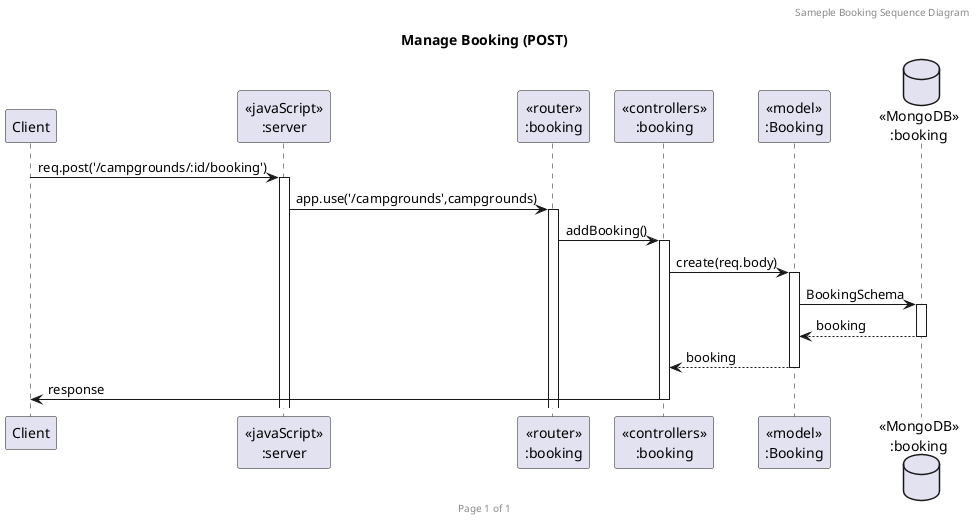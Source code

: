 @startuml Manage Booking (POST)

header Sameple Booking Sequence Diagram
footer Page %page% of %lastpage%
title "Manage Booking (POST)"

participant "Client" as client
participant "<<javaScript>>\n:server" as server
participant "<<router>>\n:booking" as routerBooking
participant "<<controllers>>\n:booking" as controllersBooking
participant "<<model>>\n:Booking" as modelBooking
database "<<MongoDB>>\n:booking" as BookingDatabase

client->server ++:req.post('/campgrounds/:id/booking')
server->routerBooking ++:app.use('/campgrounds',campgrounds)
routerBooking -> controllersBooking ++:addBooking()
controllersBooking->modelBooking ++:create(req.body)
modelBooking ->BookingDatabase ++: BookingSchema
BookingDatabase --> modelBooking --: booking
controllersBooking <-- modelBooking --:booking
controllersBooking->client --:response

@enduml
